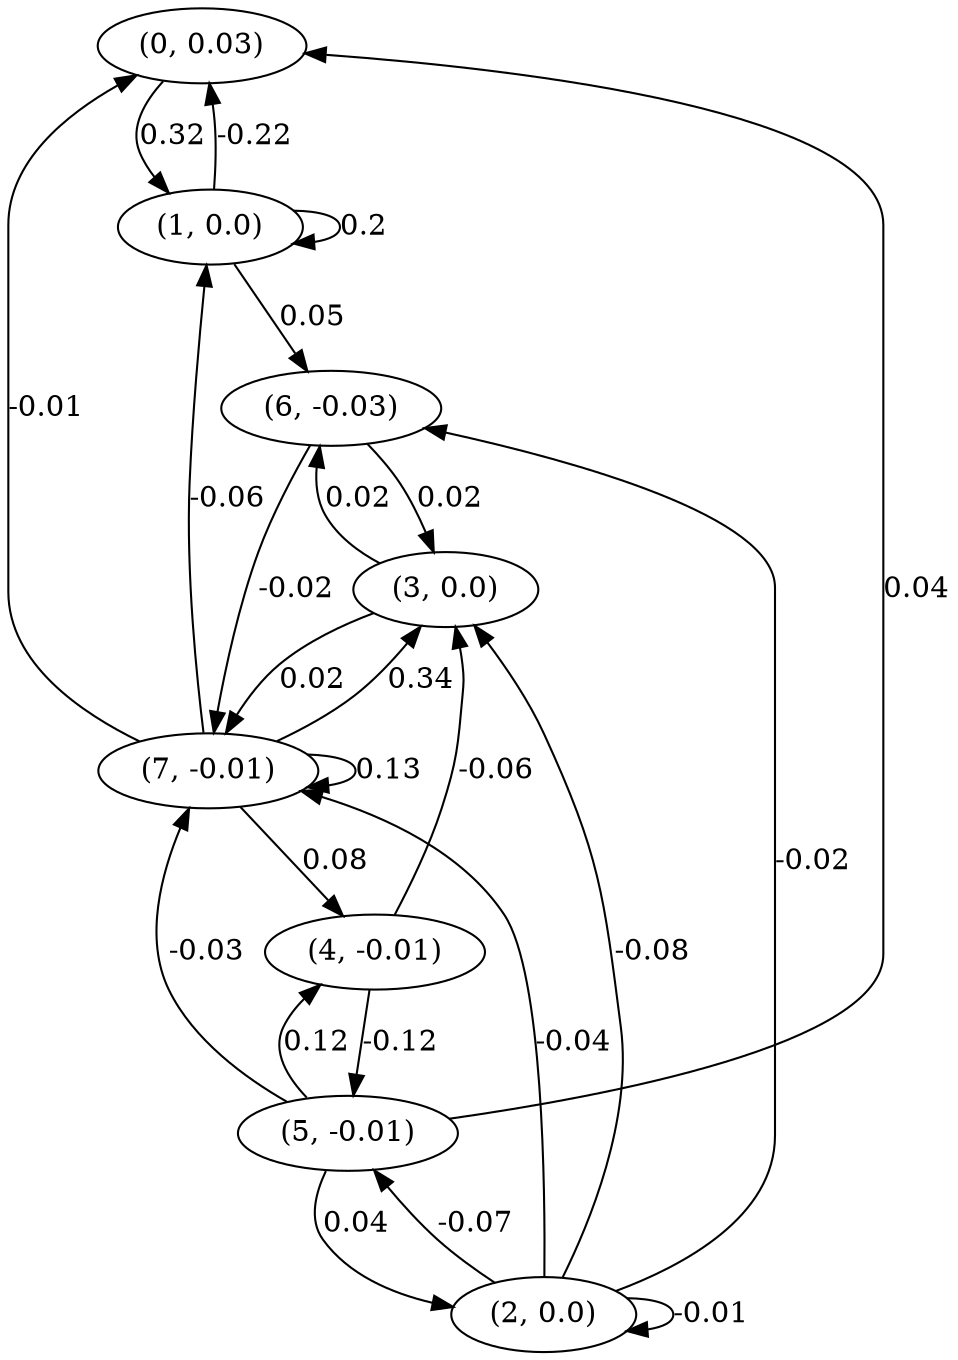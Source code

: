 digraph {
    0 [ label = "(0, 0.03)" ]
    1 [ label = "(1, 0.0)" ]
    2 [ label = "(2, 0.0)" ]
    3 [ label = "(3, 0.0)" ]
    4 [ label = "(4, -0.01)" ]
    5 [ label = "(5, -0.01)" ]
    6 [ label = "(6, -0.03)" ]
    7 [ label = "(7, -0.01)" ]
    1 -> 1 [ label = "0.2" ]
    2 -> 2 [ label = "-0.01" ]
    7 -> 7 [ label = "0.13" ]
    1 -> 0 [ label = "-0.22" ]
    5 -> 0 [ label = "0.04" ]
    7 -> 0 [ label = "-0.01" ]
    0 -> 1 [ label = "0.32" ]
    7 -> 1 [ label = "-0.06" ]
    5 -> 2 [ label = "0.04" ]
    2 -> 3 [ label = "-0.08" ]
    4 -> 3 [ label = "-0.06" ]
    6 -> 3 [ label = "0.02" ]
    7 -> 3 [ label = "0.34" ]
    5 -> 4 [ label = "0.12" ]
    7 -> 4 [ label = "0.08" ]
    2 -> 5 [ label = "-0.07" ]
    4 -> 5 [ label = "-0.12" ]
    1 -> 6 [ label = "0.05" ]
    2 -> 6 [ label = "-0.02" ]
    3 -> 6 [ label = "0.02" ]
    2 -> 7 [ label = "-0.04" ]
    3 -> 7 [ label = "0.02" ]
    5 -> 7 [ label = "-0.03" ]
    6 -> 7 [ label = "-0.02" ]
}

